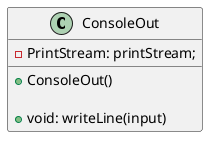 @startuml
'https://plantuml.com/class-diagram

class ConsoleOut {
    -PrintStream: printStream;

    +ConsoleOut()

    +void: writeLine(input)
}

@enduml
